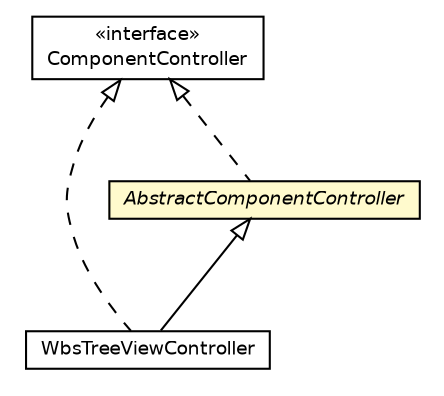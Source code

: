 #!/usr/local/bin/dot
#
# Class diagram 
# Generated by UMLGraph version R5_6 (http://www.umlgraph.org/)
#

digraph G {
	edge [fontname="Helvetica",fontsize=10,labelfontname="Helvetica",labelfontsize=10];
	node [fontname="Helvetica",fontsize=10,shape=plaintext];
	nodesep=0.25;
	ranksep=0.5;
	// net.ljcomputing.sr.fx.controller.WbsTreeViewController
	c426 [label=<<table title="net.ljcomputing.sr.fx.controller.WbsTreeViewController" border="0" cellborder="1" cellspacing="0" cellpadding="2" port="p" href="./WbsTreeViewController.html">
		<tr><td><table border="0" cellspacing="0" cellpadding="1">
<tr><td align="center" balign="center"> WbsTreeViewController </td></tr>
		</table></td></tr>
		</table>>, URL="./WbsTreeViewController.html", fontname="Helvetica", fontcolor="black", fontsize=9.0];
	// net.ljcomputing.sr.fx.controller.AbstractComponentController
	c427 [label=<<table title="net.ljcomputing.sr.fx.controller.AbstractComponentController" border="0" cellborder="1" cellspacing="0" cellpadding="2" port="p" bgcolor="lemonChiffon" href="./AbstractComponentController.html">
		<tr><td><table border="0" cellspacing="0" cellpadding="1">
<tr><td align="center" balign="center"><font face="Helvetica-Oblique"> AbstractComponentController </font></td></tr>
		</table></td></tr>
		</table>>, URL="./AbstractComponentController.html", fontname="Helvetica", fontcolor="black", fontsize=9.0];
	// net.ljcomputing.sr.fx.controller.ComponentController
	c430 [label=<<table title="net.ljcomputing.sr.fx.controller.ComponentController" border="0" cellborder="1" cellspacing="0" cellpadding="2" port="p" href="./ComponentController.html">
		<tr><td><table border="0" cellspacing="0" cellpadding="1">
<tr><td align="center" balign="center"> &#171;interface&#187; </td></tr>
<tr><td align="center" balign="center"> ComponentController </td></tr>
		</table></td></tr>
		</table>>, URL="./ComponentController.html", fontname="Helvetica", fontcolor="black", fontsize=9.0];
	//net.ljcomputing.sr.fx.controller.WbsTreeViewController extends net.ljcomputing.sr.fx.controller.AbstractComponentController
	c427:p -> c426:p [dir=back,arrowtail=empty];
	//net.ljcomputing.sr.fx.controller.WbsTreeViewController implements net.ljcomputing.sr.fx.controller.ComponentController
	c430:p -> c426:p [dir=back,arrowtail=empty,style=dashed];
	//net.ljcomputing.sr.fx.controller.AbstractComponentController implements net.ljcomputing.sr.fx.controller.ComponentController
	c430:p -> c427:p [dir=back,arrowtail=empty,style=dashed];
}

